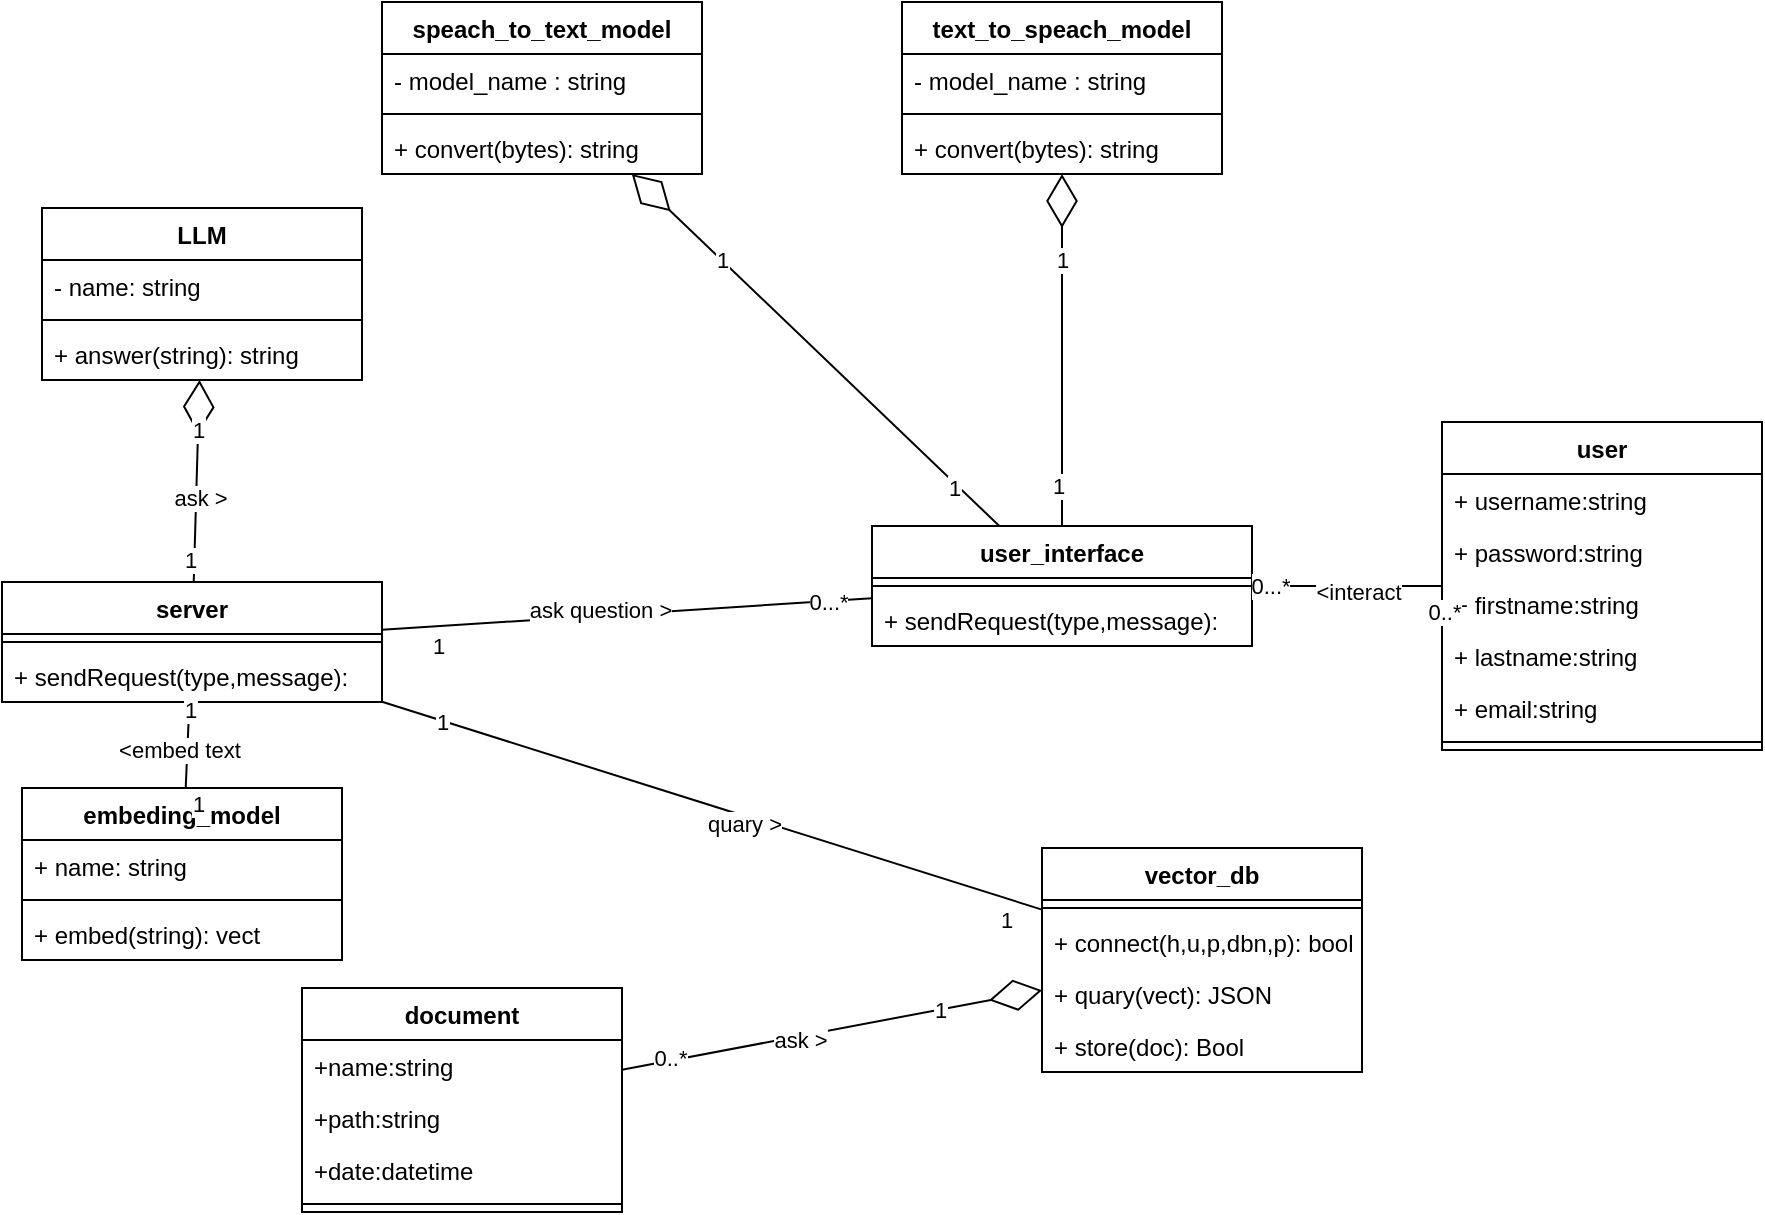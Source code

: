 <mxfile version="26.0.4">
  <diagram name="Page-1" id="Vm3EjHy51KyQa139HbZe">
    <mxGraphModel dx="3526" dy="771" grid="1" gridSize="10" guides="1" tooltips="1" connect="1" arrows="1" fold="1" page="1" pageScale="1" pageWidth="850" pageHeight="1100" math="0" shadow="0">
      <root>
        <mxCell id="0" />
        <mxCell id="1" parent="0" />
        <mxCell id="7posg-FdAyKpSg142TQ0-1" value="user" style="swimlane;fontStyle=1;align=center;verticalAlign=top;childLayout=stackLayout;horizontal=1;startSize=26;horizontalStack=0;resizeParent=1;resizeParentMax=0;resizeLast=0;collapsible=1;marginBottom=0;whiteSpace=wrap;html=1;" vertex="1" parent="1">
          <mxGeometry x="-630" y="640" width="160" height="164" as="geometry" />
        </mxCell>
        <mxCell id="7posg-FdAyKpSg142TQ0-3" value="+ username:string" style="text;strokeColor=none;fillColor=none;align=left;verticalAlign=top;spacingLeft=4;spacingRight=4;overflow=hidden;rotatable=0;points=[[0,0.5],[1,0.5]];portConstraint=eastwest;whiteSpace=wrap;html=1;" vertex="1" parent="7posg-FdAyKpSg142TQ0-1">
          <mxGeometry y="26" width="160" height="26" as="geometry" />
        </mxCell>
        <mxCell id="7posg-FdAyKpSg142TQ0-4" value="+ password:string" style="text;strokeColor=none;fillColor=none;align=left;verticalAlign=top;spacingLeft=4;spacingRight=4;overflow=hidden;rotatable=0;points=[[0,0.5],[1,0.5]];portConstraint=eastwest;whiteSpace=wrap;html=1;" vertex="1" parent="7posg-FdAyKpSg142TQ0-1">
          <mxGeometry y="52" width="160" height="26" as="geometry" />
        </mxCell>
        <mxCell id="7posg-FdAyKpSg142TQ0-5" value="+ firstname:string" style="text;strokeColor=none;fillColor=none;align=left;verticalAlign=top;spacingLeft=4;spacingRight=4;overflow=hidden;rotatable=0;points=[[0,0.5],[1,0.5]];portConstraint=eastwest;whiteSpace=wrap;html=1;" vertex="1" parent="7posg-FdAyKpSg142TQ0-1">
          <mxGeometry y="78" width="160" height="26" as="geometry" />
        </mxCell>
        <mxCell id="7posg-FdAyKpSg142TQ0-6" value="+ lastname:string" style="text;strokeColor=none;fillColor=none;align=left;verticalAlign=top;spacingLeft=4;spacingRight=4;overflow=hidden;rotatable=0;points=[[0,0.5],[1,0.5]];portConstraint=eastwest;whiteSpace=wrap;html=1;" vertex="1" parent="7posg-FdAyKpSg142TQ0-1">
          <mxGeometry y="104" width="160" height="26" as="geometry" />
        </mxCell>
        <mxCell id="7posg-FdAyKpSg142TQ0-7" value="+ email:string" style="text;strokeColor=none;fillColor=none;align=left;verticalAlign=top;spacingLeft=4;spacingRight=4;overflow=hidden;rotatable=0;points=[[0,0.5],[1,0.5]];portConstraint=eastwest;whiteSpace=wrap;html=1;" vertex="1" parent="7posg-FdAyKpSg142TQ0-1">
          <mxGeometry y="130" width="160" height="26" as="geometry" />
        </mxCell>
        <mxCell id="7posg-FdAyKpSg142TQ0-13" value="" style="line;strokeWidth=1;fillColor=none;align=left;verticalAlign=middle;spacingTop=-1;spacingLeft=3;spacingRight=3;rotatable=0;labelPosition=right;points=[];portConstraint=eastwest;strokeColor=inherit;" vertex="1" parent="7posg-FdAyKpSg142TQ0-1">
          <mxGeometry y="156" width="160" height="8" as="geometry" />
        </mxCell>
        <mxCell id="7posg-FdAyKpSg142TQ0-62" value="speach_to_text_model" style="swimlane;fontStyle=1;align=center;verticalAlign=top;childLayout=stackLayout;horizontal=1;startSize=26;horizontalStack=0;resizeParent=1;resizeParentMax=0;resizeLast=0;collapsible=1;marginBottom=0;whiteSpace=wrap;html=1;" vertex="1" parent="1">
          <mxGeometry x="-1160" y="430" width="160" height="86" as="geometry" />
        </mxCell>
        <mxCell id="7posg-FdAyKpSg142TQ0-63" value="- model_name : string" style="text;strokeColor=none;fillColor=none;align=left;verticalAlign=top;spacingLeft=4;spacingRight=4;overflow=hidden;rotatable=0;points=[[0,0.5],[1,0.5]];portConstraint=eastwest;whiteSpace=wrap;html=1;" vertex="1" parent="7posg-FdAyKpSg142TQ0-62">
          <mxGeometry y="26" width="160" height="26" as="geometry" />
        </mxCell>
        <mxCell id="7posg-FdAyKpSg142TQ0-64" value="" style="line;strokeWidth=1;fillColor=none;align=left;verticalAlign=middle;spacingTop=-1;spacingLeft=3;spacingRight=3;rotatable=0;labelPosition=right;points=[];portConstraint=eastwest;strokeColor=inherit;" vertex="1" parent="7posg-FdAyKpSg142TQ0-62">
          <mxGeometry y="52" width="160" height="8" as="geometry" />
        </mxCell>
        <mxCell id="7posg-FdAyKpSg142TQ0-65" value="+ convert(bytes): string" style="text;strokeColor=none;fillColor=none;align=left;verticalAlign=top;spacingLeft=4;spacingRight=4;overflow=hidden;rotatable=0;points=[[0,0.5],[1,0.5]];portConstraint=eastwest;whiteSpace=wrap;html=1;" vertex="1" parent="7posg-FdAyKpSg142TQ0-62">
          <mxGeometry y="60" width="160" height="26" as="geometry" />
        </mxCell>
        <mxCell id="7posg-FdAyKpSg142TQ0-68" value="text_to_speach_model" style="swimlane;fontStyle=1;align=center;verticalAlign=top;childLayout=stackLayout;horizontal=1;startSize=26;horizontalStack=0;resizeParent=1;resizeParentMax=0;resizeLast=0;collapsible=1;marginBottom=0;whiteSpace=wrap;html=1;" vertex="1" parent="1">
          <mxGeometry x="-900" y="430" width="160" height="86" as="geometry" />
        </mxCell>
        <mxCell id="7posg-FdAyKpSg142TQ0-69" value="- model_name : string" style="text;strokeColor=none;fillColor=none;align=left;verticalAlign=top;spacingLeft=4;spacingRight=4;overflow=hidden;rotatable=0;points=[[0,0.5],[1,0.5]];portConstraint=eastwest;whiteSpace=wrap;html=1;" vertex="1" parent="7posg-FdAyKpSg142TQ0-68">
          <mxGeometry y="26" width="160" height="26" as="geometry" />
        </mxCell>
        <mxCell id="7posg-FdAyKpSg142TQ0-73" value="" style="line;strokeWidth=1;fillColor=none;align=left;verticalAlign=middle;spacingTop=-1;spacingLeft=3;spacingRight=3;rotatable=0;labelPosition=right;points=[];portConstraint=eastwest;strokeColor=inherit;" vertex="1" parent="7posg-FdAyKpSg142TQ0-68">
          <mxGeometry y="52" width="160" height="8" as="geometry" />
        </mxCell>
        <mxCell id="7posg-FdAyKpSg142TQ0-74" value="+ convert(bytes): string" style="text;strokeColor=none;fillColor=none;align=left;verticalAlign=top;spacingLeft=4;spacingRight=4;overflow=hidden;rotatable=0;points=[[0,0.5],[1,0.5]];portConstraint=eastwest;whiteSpace=wrap;html=1;" vertex="1" parent="7posg-FdAyKpSg142TQ0-68">
          <mxGeometry y="60" width="160" height="26" as="geometry" />
        </mxCell>
        <mxCell id="7posg-FdAyKpSg142TQ0-81" value="embeding_model" style="swimlane;fontStyle=1;align=center;verticalAlign=top;childLayout=stackLayout;horizontal=1;startSize=26;horizontalStack=0;resizeParent=1;resizeParentMax=0;resizeLast=0;collapsible=1;marginBottom=0;whiteSpace=wrap;html=1;" vertex="1" parent="1">
          <mxGeometry x="-1340" y="823" width="160" height="86" as="geometry" />
        </mxCell>
        <mxCell id="7posg-FdAyKpSg142TQ0-82" value="+ name: string" style="text;strokeColor=none;fillColor=none;align=left;verticalAlign=top;spacingLeft=4;spacingRight=4;overflow=hidden;rotatable=0;points=[[0,0.5],[1,0.5]];portConstraint=eastwest;whiteSpace=wrap;html=1;" vertex="1" parent="7posg-FdAyKpSg142TQ0-81">
          <mxGeometry y="26" width="160" height="26" as="geometry" />
        </mxCell>
        <mxCell id="7posg-FdAyKpSg142TQ0-84" value="" style="line;strokeWidth=1;fillColor=none;align=left;verticalAlign=middle;spacingTop=-1;spacingLeft=3;spacingRight=3;rotatable=0;labelPosition=right;points=[];portConstraint=eastwest;strokeColor=inherit;" vertex="1" parent="7posg-FdAyKpSg142TQ0-81">
          <mxGeometry y="52" width="160" height="8" as="geometry" />
        </mxCell>
        <mxCell id="7posg-FdAyKpSg142TQ0-85" value="+ embed(string): vect" style="text;strokeColor=none;fillColor=none;align=left;verticalAlign=top;spacingLeft=4;spacingRight=4;overflow=hidden;rotatable=0;points=[[0,0.5],[1,0.5]];portConstraint=eastwest;whiteSpace=wrap;html=1;" vertex="1" parent="7posg-FdAyKpSg142TQ0-81">
          <mxGeometry y="60" width="160" height="26" as="geometry" />
        </mxCell>
        <mxCell id="7posg-FdAyKpSg142TQ0-89" value="LLM" style="swimlane;fontStyle=1;align=center;verticalAlign=top;childLayout=stackLayout;horizontal=1;startSize=26;horizontalStack=0;resizeParent=1;resizeParentMax=0;resizeLast=0;collapsible=1;marginBottom=0;whiteSpace=wrap;html=1;" vertex="1" parent="1">
          <mxGeometry x="-1330" y="533" width="160" height="86" as="geometry" />
        </mxCell>
        <mxCell id="7posg-FdAyKpSg142TQ0-90" value="- name: string" style="text;strokeColor=none;fillColor=none;align=left;verticalAlign=top;spacingLeft=4;spacingRight=4;overflow=hidden;rotatable=0;points=[[0,0.5],[1,0.5]];portConstraint=eastwest;whiteSpace=wrap;html=1;" vertex="1" parent="7posg-FdAyKpSg142TQ0-89">
          <mxGeometry y="26" width="160" height="26" as="geometry" />
        </mxCell>
        <mxCell id="7posg-FdAyKpSg142TQ0-91" value="" style="line;strokeWidth=1;fillColor=none;align=left;verticalAlign=middle;spacingTop=-1;spacingLeft=3;spacingRight=3;rotatable=0;labelPosition=right;points=[];portConstraint=eastwest;strokeColor=inherit;" vertex="1" parent="7posg-FdAyKpSg142TQ0-89">
          <mxGeometry y="52" width="160" height="8" as="geometry" />
        </mxCell>
        <mxCell id="7posg-FdAyKpSg142TQ0-92" value="+ answer(string): string" style="text;strokeColor=none;fillColor=none;align=left;verticalAlign=top;spacingLeft=4;spacingRight=4;overflow=hidden;rotatable=0;points=[[0,0.5],[1,0.5]];portConstraint=eastwest;whiteSpace=wrap;html=1;" vertex="1" parent="7posg-FdAyKpSg142TQ0-89">
          <mxGeometry y="60" width="160" height="26" as="geometry" />
        </mxCell>
        <mxCell id="7posg-FdAyKpSg142TQ0-105" value="server" style="swimlane;fontStyle=1;align=center;verticalAlign=top;childLayout=stackLayout;horizontal=1;startSize=26;horizontalStack=0;resizeParent=1;resizeParentMax=0;resizeLast=0;collapsible=1;marginBottom=0;whiteSpace=wrap;html=1;" vertex="1" parent="1">
          <mxGeometry x="-1350" y="720" width="190" height="60" as="geometry" />
        </mxCell>
        <mxCell id="7posg-FdAyKpSg142TQ0-106" value="" style="line;strokeWidth=1;fillColor=none;align=left;verticalAlign=middle;spacingTop=-1;spacingLeft=3;spacingRight=3;rotatable=0;labelPosition=right;points=[];portConstraint=eastwest;strokeColor=inherit;" vertex="1" parent="7posg-FdAyKpSg142TQ0-105">
          <mxGeometry y="26" width="190" height="8" as="geometry" />
        </mxCell>
        <mxCell id="7posg-FdAyKpSg142TQ0-107" value="+ sendRequest(type,message):&amp;nbsp;" style="text;strokeColor=none;fillColor=none;align=left;verticalAlign=top;spacingLeft=4;spacingRight=4;overflow=hidden;rotatable=0;points=[[0,0.5],[1,0.5]];portConstraint=eastwest;whiteSpace=wrap;html=1;" vertex="1" parent="7posg-FdAyKpSg142TQ0-105">
          <mxGeometry y="34" width="190" height="26" as="geometry" />
        </mxCell>
        <mxCell id="7posg-FdAyKpSg142TQ0-108" value="" style="endArrow=none;endFill=0;endSize=12;html=1;rounded=0;" edge="1" parent="1" source="7posg-FdAyKpSg142TQ0-105" target="7posg-FdAyKpSg142TQ0-148">
          <mxGeometry width="160" relative="1" as="geometry">
            <mxPoint x="-1185" y="890" as="sourcePoint" />
            <mxPoint x="-835" y="962.52" as="targetPoint" />
          </mxGeometry>
        </mxCell>
        <mxCell id="7posg-FdAyKpSg142TQ0-109" value="1" style="edgeLabel;html=1;align=center;verticalAlign=middle;resizable=0;points=[];" vertex="1" connectable="0" parent="7posg-FdAyKpSg142TQ0-108">
          <mxGeometry x="0.843" y="-2" relative="1" as="geometry">
            <mxPoint x="8" y="11" as="offset" />
          </mxGeometry>
        </mxCell>
        <mxCell id="7posg-FdAyKpSg142TQ0-110" value="1" style="edgeLabel;html=1;align=center;verticalAlign=middle;resizable=0;points=[];" vertex="1" connectable="0" parent="7posg-FdAyKpSg142TQ0-108">
          <mxGeometry x="-0.818" relative="1" as="geometry">
            <mxPoint as="offset" />
          </mxGeometry>
        </mxCell>
        <mxCell id="7posg-FdAyKpSg142TQ0-111" value="quary &amp;gt;" style="edgeLabel;html=1;align=center;verticalAlign=middle;resizable=0;points=[];" vertex="1" connectable="0" parent="7posg-FdAyKpSg142TQ0-108">
          <mxGeometry x="0.111" y="-3" relative="1" as="geometry">
            <mxPoint x="-1" as="offset" />
          </mxGeometry>
        </mxCell>
        <mxCell id="7posg-FdAyKpSg142TQ0-112" value="" style="endArrow=diamondThin;endFill=0;endSize=24;html=1;rounded=0;" edge="1" parent="1" source="7posg-FdAyKpSg142TQ0-105" target="7posg-FdAyKpSg142TQ0-89">
          <mxGeometry width="160" relative="1" as="geometry">
            <mxPoint x="-1300" y="1028" as="sourcePoint" />
            <mxPoint x="-1286" y="864" as="targetPoint" />
          </mxGeometry>
        </mxCell>
        <mxCell id="7posg-FdAyKpSg142TQ0-113" value="1" style="edgeLabel;html=1;align=center;verticalAlign=middle;resizable=0;points=[];" vertex="1" connectable="0" parent="7posg-FdAyKpSg142TQ0-112">
          <mxGeometry x="-0.769" y="2" relative="1" as="geometry">
            <mxPoint as="offset" />
          </mxGeometry>
        </mxCell>
        <mxCell id="7posg-FdAyKpSg142TQ0-114" value="1" style="edgeLabel;html=1;align=center;verticalAlign=middle;resizable=0;points=[];" vertex="1" connectable="0" parent="7posg-FdAyKpSg142TQ0-112">
          <mxGeometry x="0.512" relative="1" as="geometry">
            <mxPoint as="offset" />
          </mxGeometry>
        </mxCell>
        <mxCell id="7posg-FdAyKpSg142TQ0-115" value="ask &amp;gt;" style="edgeLabel;html=1;align=center;verticalAlign=middle;resizable=0;points=[];" vertex="1" connectable="0" parent="7posg-FdAyKpSg142TQ0-112">
          <mxGeometry x="-0.158" y="-2" relative="1" as="geometry">
            <mxPoint as="offset" />
          </mxGeometry>
        </mxCell>
        <mxCell id="7posg-FdAyKpSg142TQ0-116" value="user_interface" style="swimlane;fontStyle=1;align=center;verticalAlign=top;childLayout=stackLayout;horizontal=1;startSize=26;horizontalStack=0;resizeParent=1;resizeParentMax=0;resizeLast=0;collapsible=1;marginBottom=0;whiteSpace=wrap;html=1;" vertex="1" parent="1">
          <mxGeometry x="-915" y="692" width="190" height="60" as="geometry" />
        </mxCell>
        <mxCell id="7posg-FdAyKpSg142TQ0-117" value="" style="line;strokeWidth=1;fillColor=none;align=left;verticalAlign=middle;spacingTop=-1;spacingLeft=3;spacingRight=3;rotatable=0;labelPosition=right;points=[];portConstraint=eastwest;strokeColor=inherit;" vertex="1" parent="7posg-FdAyKpSg142TQ0-116">
          <mxGeometry y="26" width="190" height="8" as="geometry" />
        </mxCell>
        <mxCell id="7posg-FdAyKpSg142TQ0-118" value="+ sendRequest(type,message):&amp;nbsp;" style="text;strokeColor=none;fillColor=none;align=left;verticalAlign=top;spacingLeft=4;spacingRight=4;overflow=hidden;rotatable=0;points=[[0,0.5],[1,0.5]];portConstraint=eastwest;whiteSpace=wrap;html=1;" vertex="1" parent="7posg-FdAyKpSg142TQ0-116">
          <mxGeometry y="34" width="190" height="26" as="geometry" />
        </mxCell>
        <mxCell id="7posg-FdAyKpSg142TQ0-119" value="" style="endArrow=none;endFill=0;endSize=12;html=1;rounded=0;" edge="1" parent="1" source="7posg-FdAyKpSg142TQ0-116" target="7posg-FdAyKpSg142TQ0-105">
          <mxGeometry width="160" relative="1" as="geometry">
            <mxPoint x="-1326" y="790" as="sourcePoint" />
            <mxPoint x="-1650" y="910" as="targetPoint" />
          </mxGeometry>
        </mxCell>
        <mxCell id="7posg-FdAyKpSg142TQ0-120" value="1" style="edgeLabel;html=1;align=center;verticalAlign=middle;resizable=0;points=[];" vertex="1" connectable="0" parent="7posg-FdAyKpSg142TQ0-119">
          <mxGeometry x="0.843" y="-2" relative="1" as="geometry">
            <mxPoint x="8" y="11" as="offset" />
          </mxGeometry>
        </mxCell>
        <mxCell id="7posg-FdAyKpSg142TQ0-121" value="0...*" style="edgeLabel;html=1;align=center;verticalAlign=middle;resizable=0;points=[];" vertex="1" connectable="0" parent="7posg-FdAyKpSg142TQ0-119">
          <mxGeometry x="-0.818" relative="1" as="geometry">
            <mxPoint as="offset" />
          </mxGeometry>
        </mxCell>
        <mxCell id="7posg-FdAyKpSg142TQ0-122" value="ask question &amp;gt;" style="edgeLabel;html=1;align=center;verticalAlign=middle;resizable=0;points=[];" vertex="1" connectable="0" parent="7posg-FdAyKpSg142TQ0-119">
          <mxGeometry x="0.111" y="-3" relative="1" as="geometry">
            <mxPoint as="offset" />
          </mxGeometry>
        </mxCell>
        <mxCell id="7posg-FdAyKpSg142TQ0-123" value="" style="endArrow=none;endFill=0;endSize=12;html=1;rounded=0;" edge="1" parent="1" source="7posg-FdAyKpSg142TQ0-105" target="7posg-FdAyKpSg142TQ0-81">
          <mxGeometry width="160" relative="1" as="geometry">
            <mxPoint x="-1326" y="790" as="sourcePoint" />
            <mxPoint x="-1650" y="910" as="targetPoint" />
          </mxGeometry>
        </mxCell>
        <mxCell id="7posg-FdAyKpSg142TQ0-124" value="1" style="edgeLabel;html=1;align=center;verticalAlign=middle;resizable=0;points=[];" vertex="1" connectable="0" parent="7posg-FdAyKpSg142TQ0-123">
          <mxGeometry x="0.843" y="-2" relative="1" as="geometry">
            <mxPoint x="8" y="11" as="offset" />
          </mxGeometry>
        </mxCell>
        <mxCell id="7posg-FdAyKpSg142TQ0-125" value="1" style="edgeLabel;html=1;align=center;verticalAlign=middle;resizable=0;points=[];" vertex="1" connectable="0" parent="7posg-FdAyKpSg142TQ0-123">
          <mxGeometry x="-0.818" relative="1" as="geometry">
            <mxPoint as="offset" />
          </mxGeometry>
        </mxCell>
        <mxCell id="7posg-FdAyKpSg142TQ0-126" value="&amp;lt;embed text&amp;nbsp;" style="edgeLabel;html=1;align=center;verticalAlign=middle;resizable=0;points=[];" vertex="1" connectable="0" parent="7posg-FdAyKpSg142TQ0-123">
          <mxGeometry x="0.111" y="-3" relative="1" as="geometry">
            <mxPoint as="offset" />
          </mxGeometry>
        </mxCell>
        <mxCell id="7posg-FdAyKpSg142TQ0-131" value="" style="endArrow=diamondThin;endFill=0;endSize=24;html=1;rounded=0;" edge="1" parent="1" source="7posg-FdAyKpSg142TQ0-116" target="7posg-FdAyKpSg142TQ0-68">
          <mxGeometry width="160" relative="1" as="geometry">
            <mxPoint x="-1211" y="790" as="sourcePoint" />
            <mxPoint x="-1088" y="900" as="targetPoint" />
          </mxGeometry>
        </mxCell>
        <mxCell id="7posg-FdAyKpSg142TQ0-132" value="1" style="edgeLabel;html=1;align=center;verticalAlign=middle;resizable=0;points=[];" vertex="1" connectable="0" parent="7posg-FdAyKpSg142TQ0-131">
          <mxGeometry x="-0.769" y="2" relative="1" as="geometry">
            <mxPoint as="offset" />
          </mxGeometry>
        </mxCell>
        <mxCell id="7posg-FdAyKpSg142TQ0-133" value="1" style="edgeLabel;html=1;align=center;verticalAlign=middle;resizable=0;points=[];" vertex="1" connectable="0" parent="7posg-FdAyKpSg142TQ0-131">
          <mxGeometry x="0.512" relative="1" as="geometry">
            <mxPoint as="offset" />
          </mxGeometry>
        </mxCell>
        <mxCell id="7posg-FdAyKpSg142TQ0-134" value="" style="endArrow=diamondThin;endFill=0;endSize=24;html=1;rounded=0;" edge="1" parent="1" source="7posg-FdAyKpSg142TQ0-116" target="7posg-FdAyKpSg142TQ0-62">
          <mxGeometry width="160" relative="1" as="geometry">
            <mxPoint x="-1348" y="600" as="sourcePoint" />
            <mxPoint x="-1020" y="486" as="targetPoint" />
          </mxGeometry>
        </mxCell>
        <mxCell id="7posg-FdAyKpSg142TQ0-135" value="1" style="edgeLabel;html=1;align=center;verticalAlign=middle;resizable=0;points=[];" vertex="1" connectable="0" parent="7posg-FdAyKpSg142TQ0-134">
          <mxGeometry x="-0.769" y="2" relative="1" as="geometry">
            <mxPoint as="offset" />
          </mxGeometry>
        </mxCell>
        <mxCell id="7posg-FdAyKpSg142TQ0-136" value="1" style="edgeLabel;html=1;align=center;verticalAlign=middle;resizable=0;points=[];" vertex="1" connectable="0" parent="7posg-FdAyKpSg142TQ0-134">
          <mxGeometry x="0.512" relative="1" as="geometry">
            <mxPoint as="offset" />
          </mxGeometry>
        </mxCell>
        <mxCell id="7posg-FdAyKpSg142TQ0-137" value="" style="endArrow=none;endFill=0;endSize=12;html=1;rounded=0;" edge="1" parent="1" source="7posg-FdAyKpSg142TQ0-116" target="7posg-FdAyKpSg142TQ0-1">
          <mxGeometry width="160" relative="1" as="geometry">
            <mxPoint x="-910" y="679" as="sourcePoint" />
            <mxPoint x="-1155" y="695" as="targetPoint" />
          </mxGeometry>
        </mxCell>
        <mxCell id="7posg-FdAyKpSg142TQ0-138" value="0..*" style="edgeLabel;html=1;align=center;verticalAlign=middle;resizable=0;points=[];" vertex="1" connectable="0" parent="7posg-FdAyKpSg142TQ0-137">
          <mxGeometry x="0.843" y="-2" relative="1" as="geometry">
            <mxPoint x="8" y="11" as="offset" />
          </mxGeometry>
        </mxCell>
        <mxCell id="7posg-FdAyKpSg142TQ0-139" value="0...*" style="edgeLabel;html=1;align=center;verticalAlign=middle;resizable=0;points=[];" vertex="1" connectable="0" parent="7posg-FdAyKpSg142TQ0-137">
          <mxGeometry x="-0.818" relative="1" as="geometry">
            <mxPoint as="offset" />
          </mxGeometry>
        </mxCell>
        <mxCell id="7posg-FdAyKpSg142TQ0-140" value="&amp;lt;interact" style="edgeLabel;html=1;align=center;verticalAlign=middle;resizable=0;points=[];" vertex="1" connectable="0" parent="7posg-FdAyKpSg142TQ0-137">
          <mxGeometry x="0.111" y="-3" relative="1" as="geometry">
            <mxPoint as="offset" />
          </mxGeometry>
        </mxCell>
        <mxCell id="7posg-FdAyKpSg142TQ0-142" value="document" style="swimlane;fontStyle=1;align=center;verticalAlign=top;childLayout=stackLayout;horizontal=1;startSize=26;horizontalStack=0;resizeParent=1;resizeParentMax=0;resizeLast=0;collapsible=1;marginBottom=0;whiteSpace=wrap;html=1;" vertex="1" parent="1">
          <mxGeometry x="-1200" y="923" width="160" height="112" as="geometry" />
        </mxCell>
        <mxCell id="7posg-FdAyKpSg142TQ0-144" value="+name:string" style="text;strokeColor=none;fillColor=none;align=left;verticalAlign=top;spacingLeft=4;spacingRight=4;overflow=hidden;rotatable=0;points=[[0,0.5],[1,0.5]];portConstraint=eastwest;whiteSpace=wrap;html=1;" vertex="1" parent="7posg-FdAyKpSg142TQ0-142">
          <mxGeometry y="26" width="160" height="26" as="geometry" />
        </mxCell>
        <mxCell id="7posg-FdAyKpSg142TQ0-145" value="+path:string" style="text;strokeColor=none;fillColor=none;align=left;verticalAlign=top;spacingLeft=4;spacingRight=4;overflow=hidden;rotatable=0;points=[[0,0.5],[1,0.5]];portConstraint=eastwest;whiteSpace=wrap;html=1;" vertex="1" parent="7posg-FdAyKpSg142TQ0-142">
          <mxGeometry y="52" width="160" height="26" as="geometry" />
        </mxCell>
        <mxCell id="7posg-FdAyKpSg142TQ0-146" value="+date:datetime" style="text;strokeColor=none;fillColor=none;align=left;verticalAlign=top;spacingLeft=4;spacingRight=4;overflow=hidden;rotatable=0;points=[[0,0.5],[1,0.5]];portConstraint=eastwest;whiteSpace=wrap;html=1;" vertex="1" parent="7posg-FdAyKpSg142TQ0-142">
          <mxGeometry y="78" width="160" height="26" as="geometry" />
        </mxCell>
        <mxCell id="7posg-FdAyKpSg142TQ0-147" value="" style="line;strokeWidth=1;fillColor=none;align=left;verticalAlign=middle;spacingTop=-1;spacingLeft=3;spacingRight=3;rotatable=0;labelPosition=right;points=[];portConstraint=eastwest;strokeColor=inherit;" vertex="1" parent="7posg-FdAyKpSg142TQ0-142">
          <mxGeometry y="104" width="160" height="8" as="geometry" />
        </mxCell>
        <mxCell id="7posg-FdAyKpSg142TQ0-148" value="vector_db" style="swimlane;fontStyle=1;align=center;verticalAlign=top;childLayout=stackLayout;horizontal=1;startSize=26;horizontalStack=0;resizeParent=1;resizeParentMax=0;resizeLast=0;collapsible=1;marginBottom=0;whiteSpace=wrap;html=1;" vertex="1" parent="1">
          <mxGeometry x="-830" y="853" width="160" height="112" as="geometry" />
        </mxCell>
        <mxCell id="7posg-FdAyKpSg142TQ0-154" value="" style="line;strokeWidth=1;fillColor=none;align=left;verticalAlign=middle;spacingTop=-1;spacingLeft=3;spacingRight=3;rotatable=0;labelPosition=right;points=[];portConstraint=eastwest;strokeColor=inherit;" vertex="1" parent="7posg-FdAyKpSg142TQ0-148">
          <mxGeometry y="26" width="160" height="8" as="geometry" />
        </mxCell>
        <mxCell id="7posg-FdAyKpSg142TQ0-155" value="+ connect(h,u,p,dbn,p): bool" style="text;strokeColor=none;fillColor=none;align=left;verticalAlign=top;spacingLeft=4;spacingRight=4;overflow=hidden;rotatable=0;points=[[0,0.5],[1,0.5]];portConstraint=eastwest;whiteSpace=wrap;html=1;" vertex="1" parent="7posg-FdAyKpSg142TQ0-148">
          <mxGeometry y="34" width="160" height="26" as="geometry" />
        </mxCell>
        <mxCell id="7posg-FdAyKpSg142TQ0-156" value="+ quary(vect): JSON" style="text;strokeColor=none;fillColor=none;align=left;verticalAlign=top;spacingLeft=4;spacingRight=4;overflow=hidden;rotatable=0;points=[[0,0.5],[1,0.5]];portConstraint=eastwest;whiteSpace=wrap;html=1;" vertex="1" parent="7posg-FdAyKpSg142TQ0-148">
          <mxGeometry y="60" width="160" height="26" as="geometry" />
        </mxCell>
        <mxCell id="7posg-FdAyKpSg142TQ0-157" value="+ store(doc): Bool" style="text;strokeColor=none;fillColor=none;align=left;verticalAlign=top;spacingLeft=4;spacingRight=4;overflow=hidden;rotatable=0;points=[[0,0.5],[1,0.5]];portConstraint=eastwest;whiteSpace=wrap;html=1;" vertex="1" parent="7posg-FdAyKpSg142TQ0-148">
          <mxGeometry y="86" width="160" height="26" as="geometry" />
        </mxCell>
        <mxCell id="7posg-FdAyKpSg142TQ0-161" value="" style="endArrow=diamondThin;endFill=0;endSize=24;html=1;rounded=0;" edge="1" parent="1" source="7posg-FdAyKpSg142TQ0-142" target="7posg-FdAyKpSg142TQ0-148">
          <mxGeometry width="160" relative="1" as="geometry">
            <mxPoint x="-1211" y="790" as="sourcePoint" />
            <mxPoint x="-1088" y="900" as="targetPoint" />
          </mxGeometry>
        </mxCell>
        <mxCell id="7posg-FdAyKpSg142TQ0-162" value="0..*" style="edgeLabel;html=1;align=center;verticalAlign=middle;resizable=0;points=[];" vertex="1" connectable="0" parent="7posg-FdAyKpSg142TQ0-161">
          <mxGeometry x="-0.769" y="2" relative="1" as="geometry">
            <mxPoint as="offset" />
          </mxGeometry>
        </mxCell>
        <mxCell id="7posg-FdAyKpSg142TQ0-163" value="1" style="edgeLabel;html=1;align=center;verticalAlign=middle;resizable=0;points=[];" vertex="1" connectable="0" parent="7posg-FdAyKpSg142TQ0-161">
          <mxGeometry x="0.512" relative="1" as="geometry">
            <mxPoint as="offset" />
          </mxGeometry>
        </mxCell>
        <mxCell id="7posg-FdAyKpSg142TQ0-164" value="ask &amp;gt;" style="edgeLabel;html=1;align=center;verticalAlign=middle;resizable=0;points=[];" vertex="1" connectable="0" parent="7posg-FdAyKpSg142TQ0-161">
          <mxGeometry x="-0.158" y="-2" relative="1" as="geometry">
            <mxPoint as="offset" />
          </mxGeometry>
        </mxCell>
      </root>
    </mxGraphModel>
  </diagram>
</mxfile>

